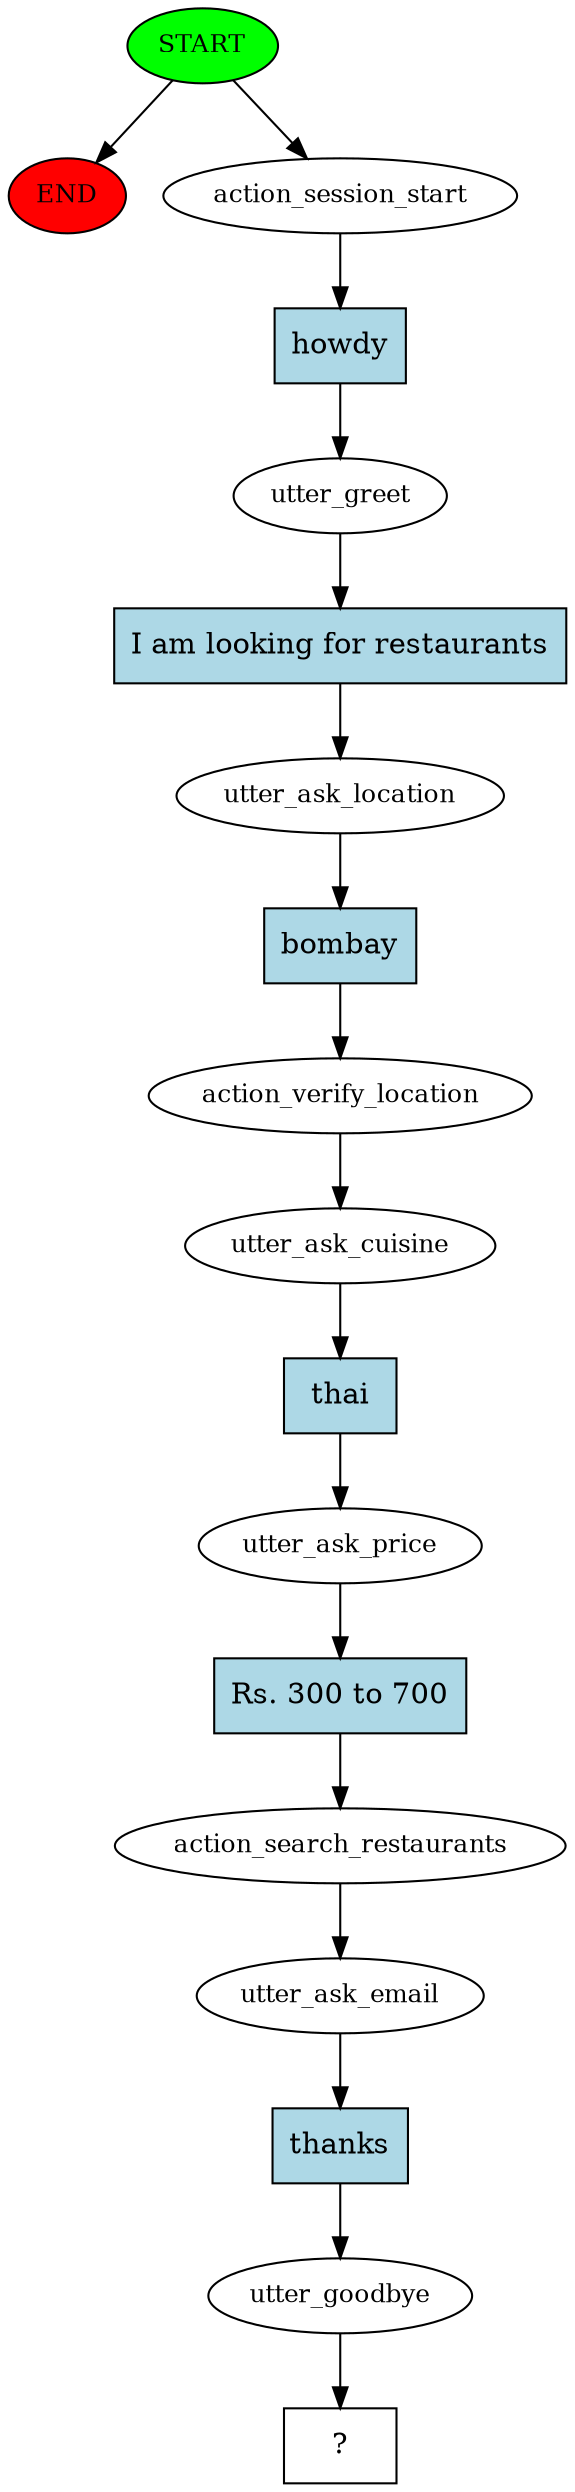 digraph  {
0 [class="start active", fillcolor=green, fontsize=12, label=START, style=filled];
"-1" [class=end, fillcolor=red, fontsize=12, label=END, style=filled];
1 [class=active, fontsize=12, label=action_session_start];
2 [class=active, fontsize=12, label=utter_greet];
3 [class=active, fontsize=12, label=utter_ask_location];
4 [class=active, fontsize=12, label=action_verify_location];
5 [class=active, fontsize=12, label=utter_ask_cuisine];
6 [class=active, fontsize=12, label=utter_ask_price];
7 [class=active, fontsize=12, label=action_search_restaurants];
8 [class=active, fontsize=12, label=utter_ask_email];
9 [class=active, fontsize=12, label=utter_goodbye];
10 [class="intent dashed active", label="  ?  ", shape=rect];
11 [class="intent active", fillcolor=lightblue, label=howdy, shape=rect, style=filled];
12 [class="intent active", fillcolor=lightblue, label="I am looking for restaurants", shape=rect, style=filled];
13 [class="intent active", fillcolor=lightblue, label=bombay, shape=rect, style=filled];
14 [class="intent active", fillcolor=lightblue, label=thai, shape=rect, style=filled];
15 [class="intent active", fillcolor=lightblue, label="Rs. 300 to 700", shape=rect, style=filled];
16 [class="intent active", fillcolor=lightblue, label=thanks, shape=rect, style=filled];
0 -> "-1"  [class="", key=NONE, label=""];
0 -> 1  [class=active, key=NONE, label=""];
1 -> 11  [class=active, key=0];
2 -> 12  [class=active, key=0];
3 -> 13  [class=active, key=0];
4 -> 5  [class=active, key=NONE, label=""];
5 -> 14  [class=active, key=0];
6 -> 15  [class=active, key=0];
7 -> 8  [class=active, key=NONE, label=""];
8 -> 16  [class=active, key=0];
9 -> 10  [class=active, key=NONE, label=""];
11 -> 2  [class=active, key=0];
12 -> 3  [class=active, key=0];
13 -> 4  [class=active, key=0];
14 -> 6  [class=active, key=0];
15 -> 7  [class=active, key=0];
16 -> 9  [class=active, key=0];
}
